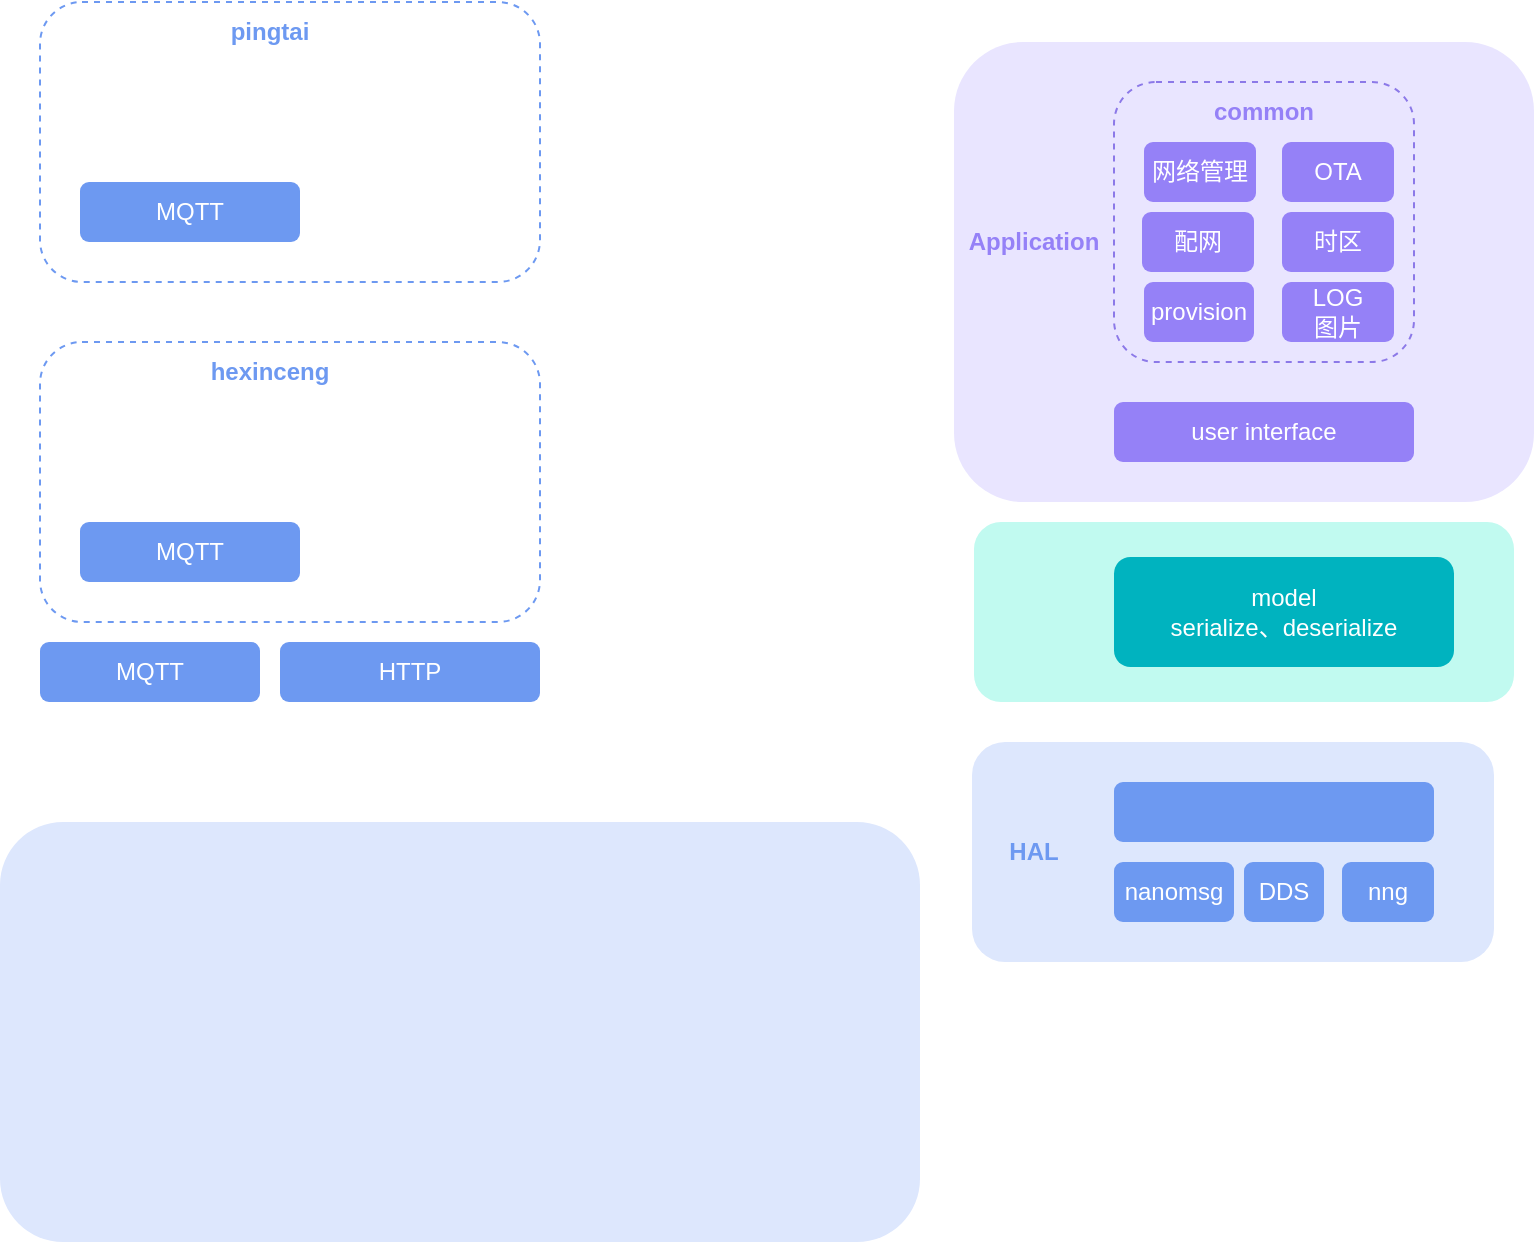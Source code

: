 <mxfile version="22.1.17" type="github">
  <diagram id="prtHgNgQTEPvFCAcTncT" name="Page-1">
    <mxGraphModel dx="1434" dy="746" grid="1" gridSize="10" guides="1" tooltips="1" connect="1" arrows="1" fold="1" page="1" pageScale="1" pageWidth="827" pageHeight="1169" math="0" shadow="0">
      <root>
        <mxCell id="0" />
        <mxCell id="1" parent="0" />
        <mxCell id="qaKPtoEPgV3FhxAwNnen-60" value="" style="rounded=1;whiteSpace=wrap;html=1;fillColor=#dde7fd;strokeColor=none;" vertex="1" parent="1">
          <mxGeometry x="546" y="890" width="261" height="110" as="geometry" />
        </mxCell>
        <mxCell id="qaKPtoEPgV3FhxAwNnen-61" value="" style="rounded=1;whiteSpace=wrap;html=1;strokeColor=none;fillColor=#6d99f1;fontColor=#ffffff;" vertex="1" parent="1">
          <mxGeometry x="617" y="910" width="160" height="30" as="geometry" />
        </mxCell>
        <mxCell id="qaKPtoEPgV3FhxAwNnen-62" value="nanomsg" style="rounded=1;whiteSpace=wrap;html=1;strokeColor=none;fillColor=#6d99f1;fontColor=#ffffff;" vertex="1" parent="1">
          <mxGeometry x="617" y="950" width="60" height="30" as="geometry" />
        </mxCell>
        <mxCell id="qaKPtoEPgV3FhxAwNnen-63" value="DDS" style="rounded=1;whiteSpace=wrap;html=1;strokeColor=none;fillColor=#6d99f1;fontColor=#ffffff;" vertex="1" parent="1">
          <mxGeometry x="682" y="950" width="40" height="30" as="geometry" />
        </mxCell>
        <mxCell id="qaKPtoEPgV3FhxAwNnen-64" value="HAL" style="text;html=1;strokeColor=none;fillColor=none;align=center;verticalAlign=middle;whiteSpace=wrap;rounded=0;fontColor=#6d99f1;fontStyle=1" vertex="1" parent="1">
          <mxGeometry x="542" y="930" width="70" height="30" as="geometry" />
        </mxCell>
        <mxCell id="qaKPtoEPgV3FhxAwNnen-65" value="" style="rounded=1;whiteSpace=wrap;html=1;fillColor=#c1faf0;strokeColor=none;" vertex="1" parent="1">
          <mxGeometry x="547" y="780" width="270" height="90" as="geometry" />
        </mxCell>
        <mxCell id="qaKPtoEPgV3FhxAwNnen-66" value="model&lt;br&gt;serialize、deserialize" style="rounded=1;whiteSpace=wrap;html=1;strokeColor=none;fillColor=#00b3bf;fontColor=#ffffff;" vertex="1" parent="1">
          <mxGeometry x="617" y="797.5" width="170" height="55" as="geometry" />
        </mxCell>
        <mxCell id="qaKPtoEPgV3FhxAwNnen-67" value="" style="rounded=1;whiteSpace=wrap;html=1;fillColor=#e9e5ff;strokeColor=none;" vertex="1" parent="1">
          <mxGeometry x="537" y="540" width="290" height="230" as="geometry" />
        </mxCell>
        <mxCell id="qaKPtoEPgV3FhxAwNnen-68" value="" style="rounded=1;whiteSpace=wrap;html=1;fillColor=none;dashed=1;strokeColor=#8c79e8;" vertex="1" parent="1">
          <mxGeometry x="617" y="560" width="150" height="140" as="geometry" />
        </mxCell>
        <mxCell id="qaKPtoEPgV3FhxAwNnen-69" value="provision" style="rounded=1;whiteSpace=wrap;html=1;strokeColor=none;fillColor=#9581f7;fontColor=#ffffff;" vertex="1" parent="1">
          <mxGeometry x="632" y="660" width="55" height="30" as="geometry" />
        </mxCell>
        <mxCell id="qaKPtoEPgV3FhxAwNnen-70" value="common" style="text;html=1;strokeColor=none;fillColor=none;align=center;verticalAlign=middle;whiteSpace=wrap;rounded=0;fontColor=#9581f7;fontStyle=1;fontFamily=Helvetica;" vertex="1" parent="1">
          <mxGeometry x="662" y="560" width="60" height="30" as="geometry" />
        </mxCell>
        <mxCell id="qaKPtoEPgV3FhxAwNnen-71" value="user interface" style="rounded=1;whiteSpace=wrap;html=1;strokeColor=none;fillColor=#9581f7;fontColor=#ffffff;" vertex="1" parent="1">
          <mxGeometry x="617" y="720" width="150" height="30" as="geometry" />
        </mxCell>
        <mxCell id="qaKPtoEPgV3FhxAwNnen-72" value="nng" style="rounded=1;whiteSpace=wrap;html=1;strokeColor=none;fillColor=#6d99f1;fontColor=#ffffff;" vertex="1" parent="1">
          <mxGeometry x="731" y="950" width="46" height="30" as="geometry" />
        </mxCell>
        <mxCell id="qaKPtoEPgV3FhxAwNnen-73" value="配网" style="rounded=1;whiteSpace=wrap;html=1;strokeColor=none;fillColor=#9581f7;fontColor=#ffffff;" vertex="1" parent="1">
          <mxGeometry x="631" y="625" width="56" height="30" as="geometry" />
        </mxCell>
        <mxCell id="qaKPtoEPgV3FhxAwNnen-74" value="时区" style="rounded=1;whiteSpace=wrap;html=1;strokeColor=none;fillColor=#9581f7;fontColor=#ffffff;" vertex="1" parent="1">
          <mxGeometry x="701" y="625" width="56" height="30" as="geometry" />
        </mxCell>
        <mxCell id="qaKPtoEPgV3FhxAwNnen-75" value="LOG&lt;br&gt;图片" style="rounded=1;whiteSpace=wrap;html=1;strokeColor=none;fillColor=#9581f7;fontColor=#ffffff;" vertex="1" parent="1">
          <mxGeometry x="701" y="660" width="56" height="30" as="geometry" />
        </mxCell>
        <mxCell id="qaKPtoEPgV3FhxAwNnen-76" value="网络管理" style="rounded=1;whiteSpace=wrap;html=1;strokeColor=none;fillColor=#9581f7;fontColor=#ffffff;" vertex="1" parent="1">
          <mxGeometry x="632" y="590" width="56" height="30" as="geometry" />
        </mxCell>
        <mxCell id="qaKPtoEPgV3FhxAwNnen-77" value="OTA" style="rounded=1;whiteSpace=wrap;html=1;strokeColor=none;fillColor=#9581f7;fontColor=#ffffff;" vertex="1" parent="1">
          <mxGeometry x="701" y="590" width="56" height="30" as="geometry" />
        </mxCell>
        <mxCell id="qaKPtoEPgV3FhxAwNnen-78" value="Application" style="text;html=1;strokeColor=none;fillColor=none;align=center;verticalAlign=middle;whiteSpace=wrap;rounded=0;fontColor=#9581f7;fontStyle=1" vertex="1" parent="1">
          <mxGeometry x="547" y="625" width="60" height="30" as="geometry" />
        </mxCell>
        <mxCell id="qaKPtoEPgV3FhxAwNnen-79" value="" style="rounded=1;whiteSpace=wrap;html=1;fillColor=#dde7fd;strokeColor=none;" vertex="1" parent="1">
          <mxGeometry x="60" y="930" width="460" height="210" as="geometry" />
        </mxCell>
        <mxCell id="qaKPtoEPgV3FhxAwNnen-80" value="MQTT" style="rounded=1;whiteSpace=wrap;html=1;strokeColor=none;fillColor=#6d99f1;fontColor=#ffffff;" vertex="1" parent="1">
          <mxGeometry x="80" y="840" width="110" height="30" as="geometry" />
        </mxCell>
        <mxCell id="qaKPtoEPgV3FhxAwNnen-81" value="HTTP" style="rounded=1;whiteSpace=wrap;html=1;strokeColor=none;fillColor=#6d99f1;fontColor=#ffffff;" vertex="1" parent="1">
          <mxGeometry x="200" y="840" width="130" height="30" as="geometry" />
        </mxCell>
        <mxCell id="qaKPtoEPgV3FhxAwNnen-82" value="" style="rounded=1;whiteSpace=wrap;html=1;fillColor=none;dashed=1;strokeColor=#6d99f1;" vertex="1" parent="1">
          <mxGeometry x="80" y="690" width="250" height="140" as="geometry" />
        </mxCell>
        <mxCell id="qaKPtoEPgV3FhxAwNnen-83" value="MQTT" style="rounded=1;whiteSpace=wrap;html=1;strokeColor=none;fillColor=#6d99f1;fontColor=#ffffff;" vertex="1" parent="1">
          <mxGeometry x="100" y="780" width="110" height="30" as="geometry" />
        </mxCell>
        <mxCell id="qaKPtoEPgV3FhxAwNnen-84" value="hexinceng" style="text;html=1;strokeColor=none;fillColor=none;align=center;verticalAlign=middle;whiteSpace=wrap;rounded=0;fontColor=#6d99f1;fontStyle=1" vertex="1" parent="1">
          <mxGeometry x="160" y="690" width="70" height="30" as="geometry" />
        </mxCell>
        <mxCell id="qaKPtoEPgV3FhxAwNnen-86" value="" style="rounded=1;whiteSpace=wrap;html=1;fillColor=none;dashed=1;strokeColor=#6d99f1;" vertex="1" parent="1">
          <mxGeometry x="80" y="520" width="250" height="140" as="geometry" />
        </mxCell>
        <mxCell id="qaKPtoEPgV3FhxAwNnen-87" value="MQTT" style="rounded=1;whiteSpace=wrap;html=1;strokeColor=none;fillColor=#6d99f1;fontColor=#ffffff;" vertex="1" parent="1">
          <mxGeometry x="100" y="610" width="110" height="30" as="geometry" />
        </mxCell>
        <mxCell id="qaKPtoEPgV3FhxAwNnen-88" value="pingtai" style="text;html=1;strokeColor=none;fillColor=none;align=center;verticalAlign=middle;whiteSpace=wrap;rounded=0;fontColor=#6d99f1;fontStyle=1" vertex="1" parent="1">
          <mxGeometry x="160" y="520" width="70" height="30" as="geometry" />
        </mxCell>
      </root>
    </mxGraphModel>
  </diagram>
</mxfile>
